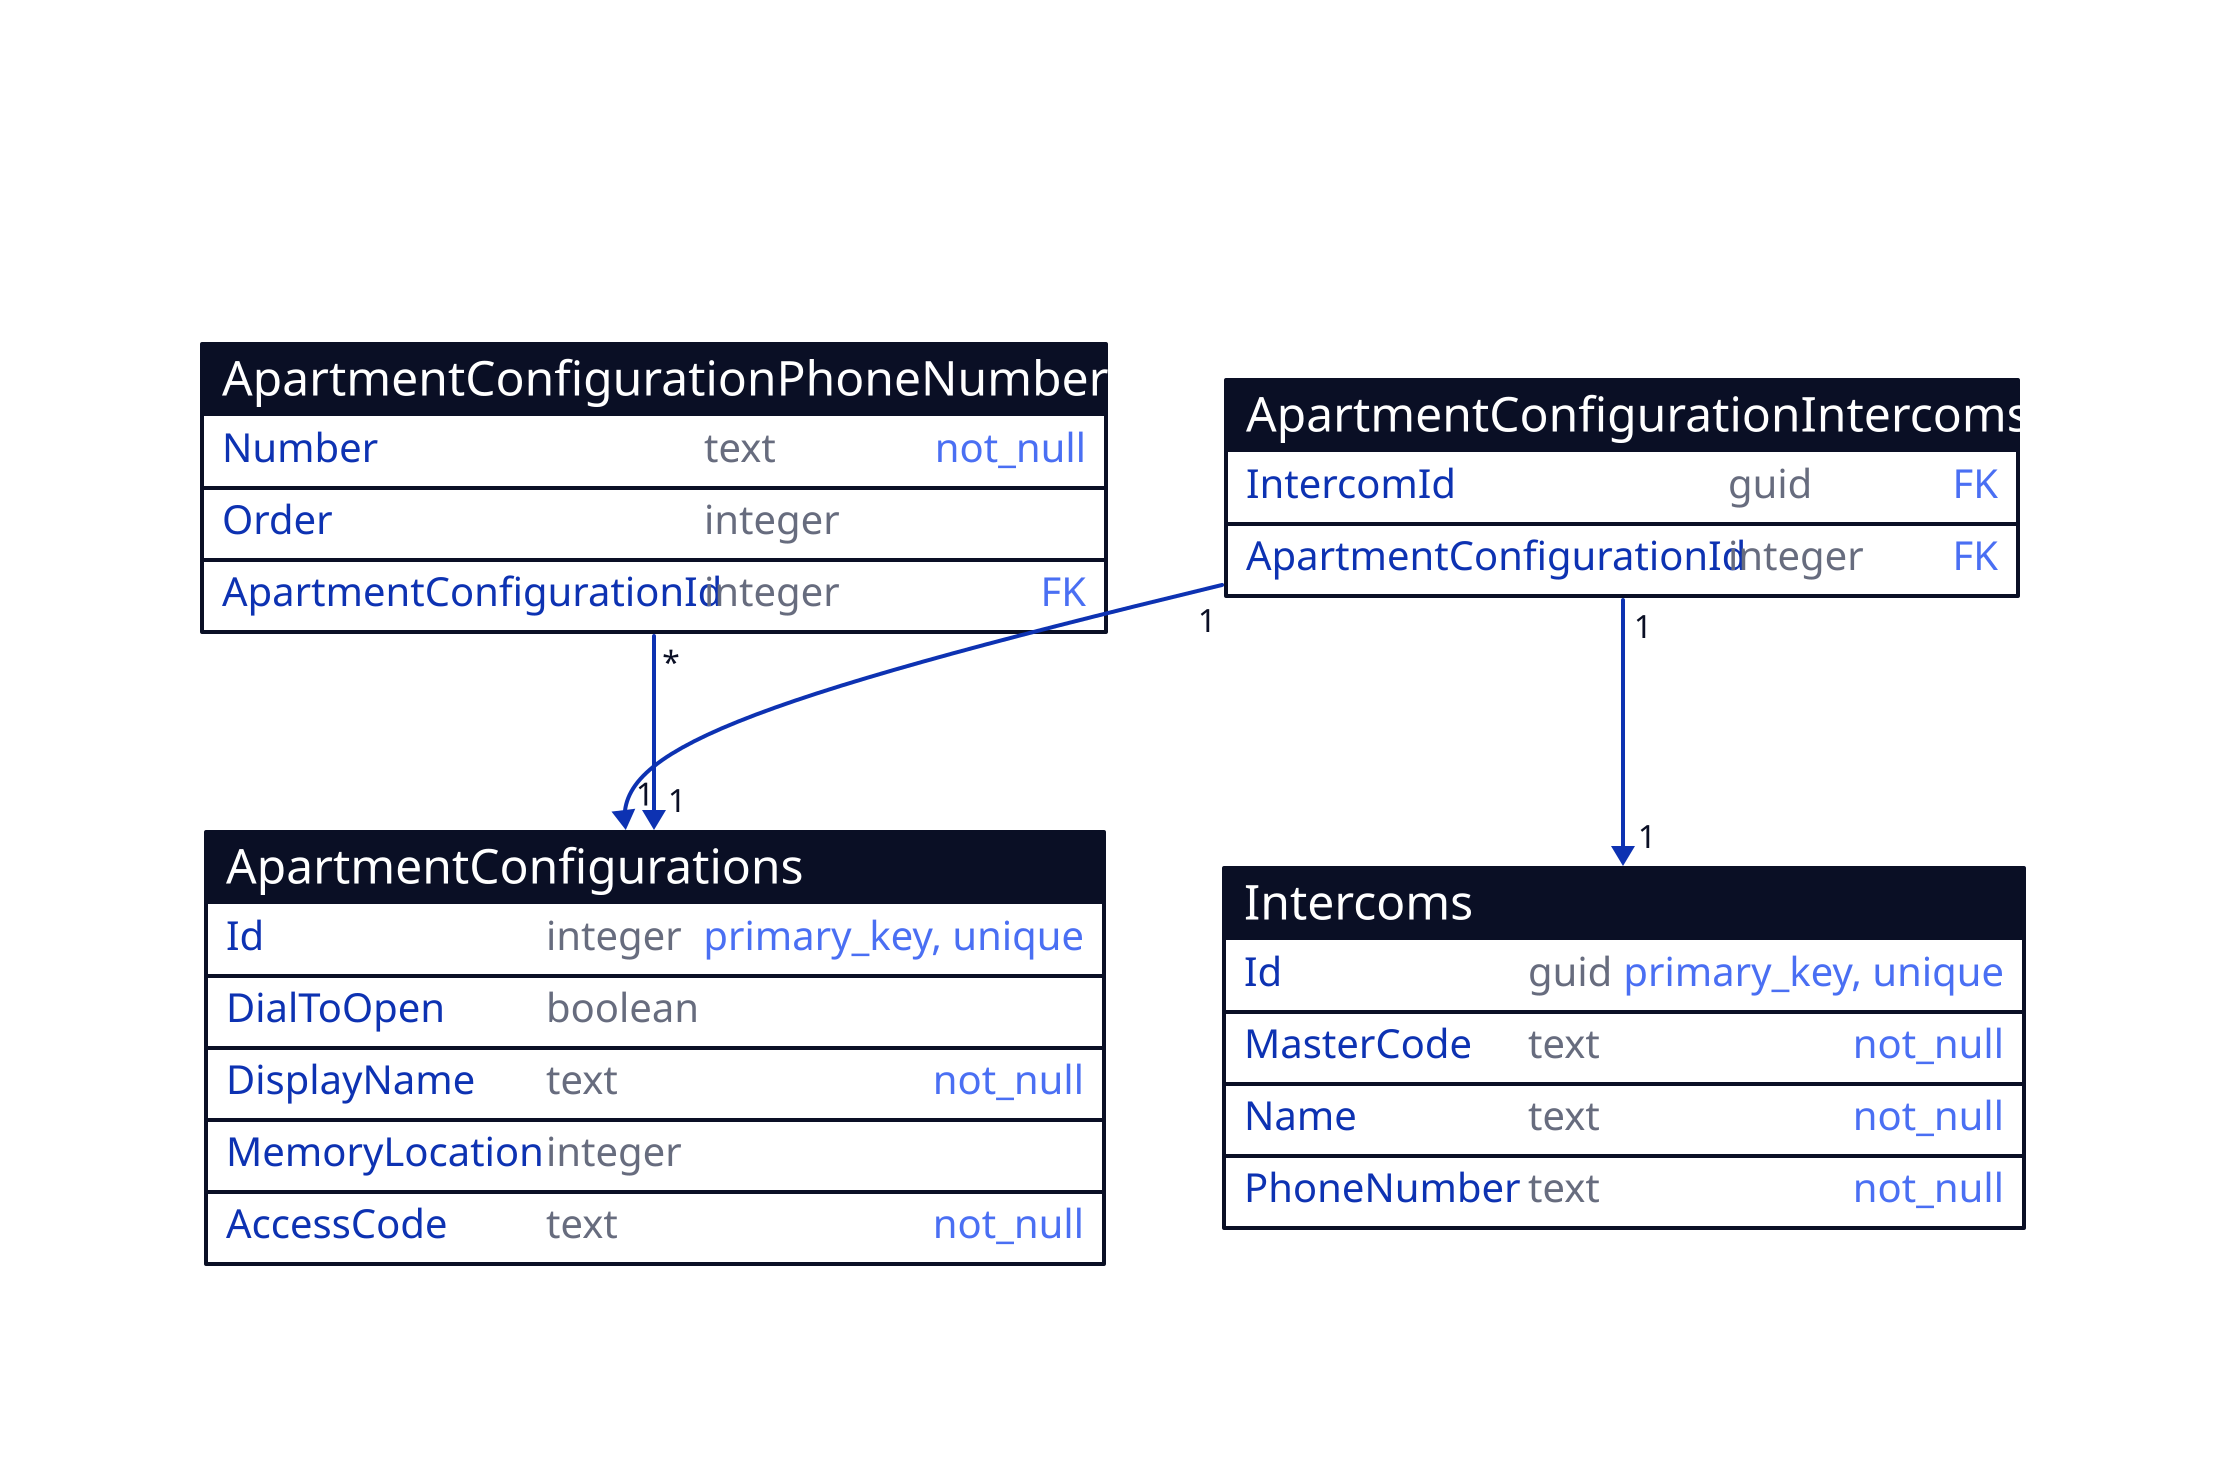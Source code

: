 explanation: |md
  # Database diagram
| { near: top-center }

Intercoms {
    shape: sql_table

    Id: guid { constraint: [primary_key, unique] }
    MasterCode: text {constraint: not_null }
    Name: text {constraint: not_null }
    PhoneNumber: text {constraint: not_null }
}

ApartmentConfigurations {
    shape: sql_table
    Id: integer { constraint: [primary_key, unique] }
    DialToOpen: boolean
    DisplayName: text {constraint: not_null }
    MemoryLocation: integer
    AccessCode: text {constraint: not_null }
}

ApartmentConfigurationPhoneNumbers {
    shape: sql_table
    Number: text {constraint: not_null }
    Order: integer  
    ApartmentConfigurationId: integer { constraint: foreign_key }
}

ApartmentConfigurationIntercoms {
    shape: sql_table
    IntercomId: guid { constraint: foreign_key }
    ApartmentConfigurationId: integer { constraint: foreign_key }
}

ApartmentConfigurationIntercoms -> Intercoms {
    source-arrowhead: 1
    target-arrowhead: 1
}
ApartmentConfigurationIntercoms -> ApartmentConfigurations {
    source-arrowhead: 1
    target-arrowhead: 1
}
ApartmentConfigurationPhoneNumbers -> ApartmentConfigurations {
    source-arrowhead: *
    target-arrowhead: 1
}